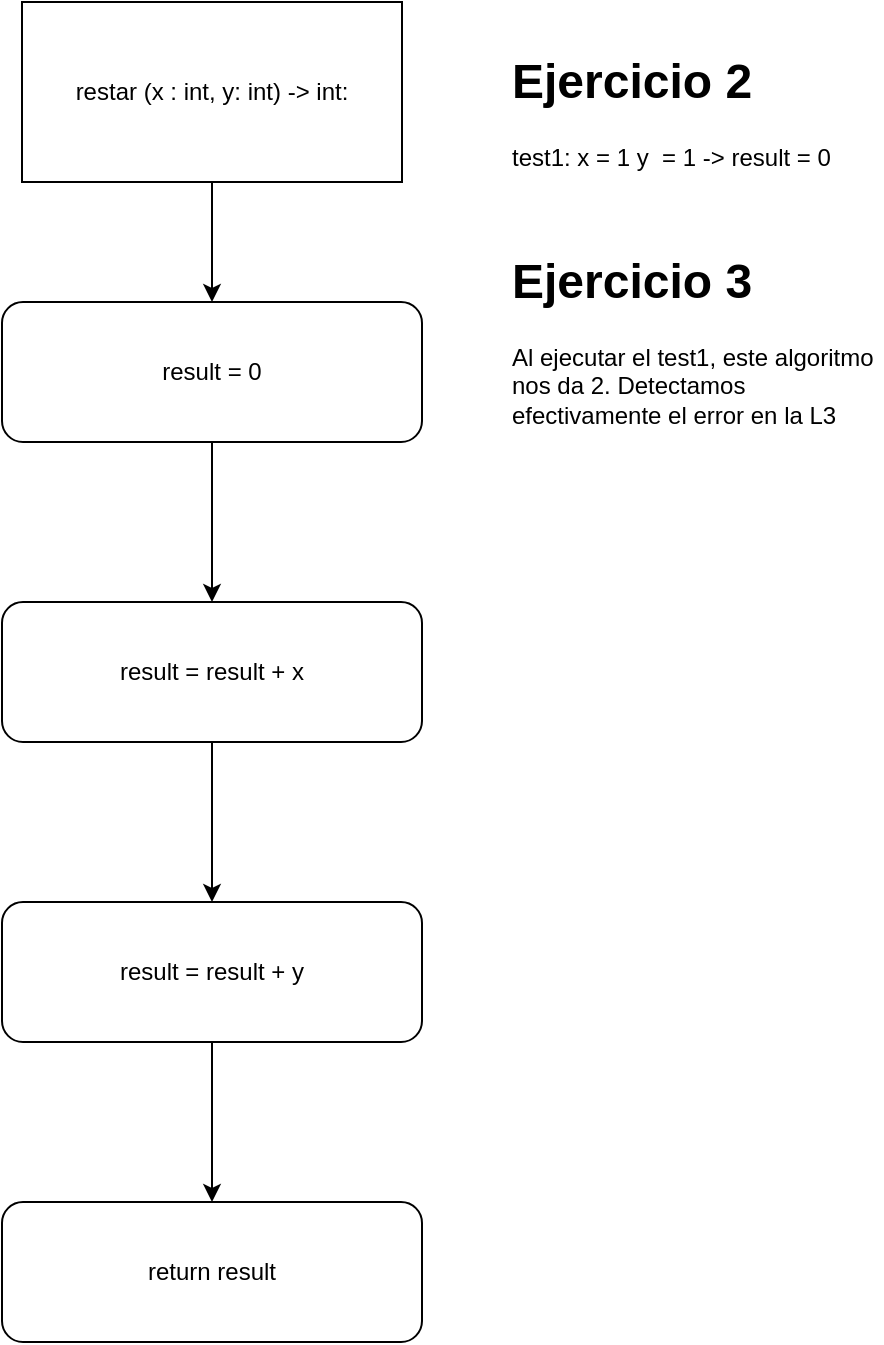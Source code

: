 <mxfile version="21.2.8" type="device">
  <diagram id="C5RBs43oDa-KdzZeNtuy" name="Page-1">
    <mxGraphModel dx="462" dy="822" grid="1" gridSize="10" guides="1" tooltips="1" connect="1" arrows="1" fold="1" page="1" pageScale="1" pageWidth="827" pageHeight="1169" math="0" shadow="0">
      <root>
        <mxCell id="WIyWlLk6GJQsqaUBKTNV-0" />
        <mxCell id="WIyWlLk6GJQsqaUBKTNV-1" parent="WIyWlLk6GJQsqaUBKTNV-0" />
        <mxCell id="Mwe7GgveKDj1-RRzGcKP-4" style="edgeStyle=orthogonalEdgeStyle;rounded=0;orthogonalLoop=1;jettySize=auto;html=1;exitX=0.5;exitY=1;exitDx=0;exitDy=0;" edge="1" parent="WIyWlLk6GJQsqaUBKTNV-1" source="Mwe7GgveKDj1-RRzGcKP-0">
          <mxGeometry relative="1" as="geometry">
            <mxPoint x="445" y="410" as="targetPoint" />
          </mxGeometry>
        </mxCell>
        <mxCell id="Mwe7GgveKDj1-RRzGcKP-0" value="restar (x : int, y: int) -&amp;gt; int:" style="rounded=0;whiteSpace=wrap;html=1;" vertex="1" parent="WIyWlLk6GJQsqaUBKTNV-1">
          <mxGeometry x="350" y="260" width="190" height="90" as="geometry" />
        </mxCell>
        <mxCell id="Mwe7GgveKDj1-RRzGcKP-8" value="" style="edgeStyle=orthogonalEdgeStyle;rounded=0;orthogonalLoop=1;jettySize=auto;html=1;" edge="1" parent="WIyWlLk6GJQsqaUBKTNV-1" source="Mwe7GgveKDj1-RRzGcKP-5" target="Mwe7GgveKDj1-RRzGcKP-7">
          <mxGeometry relative="1" as="geometry" />
        </mxCell>
        <mxCell id="Mwe7GgveKDj1-RRzGcKP-5" value="result = 0" style="rounded=1;whiteSpace=wrap;html=1;" vertex="1" parent="WIyWlLk6GJQsqaUBKTNV-1">
          <mxGeometry x="340" y="410" width="210" height="70" as="geometry" />
        </mxCell>
        <mxCell id="Mwe7GgveKDj1-RRzGcKP-10" value="" style="edgeStyle=orthogonalEdgeStyle;rounded=0;orthogonalLoop=1;jettySize=auto;html=1;" edge="1" parent="WIyWlLk6GJQsqaUBKTNV-1" source="Mwe7GgveKDj1-RRzGcKP-7" target="Mwe7GgveKDj1-RRzGcKP-9">
          <mxGeometry relative="1" as="geometry" />
        </mxCell>
        <mxCell id="Mwe7GgveKDj1-RRzGcKP-7" value="result = result + x" style="rounded=1;whiteSpace=wrap;html=1;" vertex="1" parent="WIyWlLk6GJQsqaUBKTNV-1">
          <mxGeometry x="340" y="560" width="210" height="70" as="geometry" />
        </mxCell>
        <mxCell id="Mwe7GgveKDj1-RRzGcKP-12" value="" style="edgeStyle=orthogonalEdgeStyle;rounded=0;orthogonalLoop=1;jettySize=auto;html=1;" edge="1" parent="WIyWlLk6GJQsqaUBKTNV-1" source="Mwe7GgveKDj1-RRzGcKP-9" target="Mwe7GgveKDj1-RRzGcKP-11">
          <mxGeometry relative="1" as="geometry" />
        </mxCell>
        <mxCell id="Mwe7GgveKDj1-RRzGcKP-9" value="result = result + y" style="rounded=1;whiteSpace=wrap;html=1;" vertex="1" parent="WIyWlLk6GJQsqaUBKTNV-1">
          <mxGeometry x="340" y="710" width="210" height="70" as="geometry" />
        </mxCell>
        <mxCell id="Mwe7GgveKDj1-RRzGcKP-11" value="return result" style="rounded=1;whiteSpace=wrap;html=1;" vertex="1" parent="WIyWlLk6GJQsqaUBKTNV-1">
          <mxGeometry x="340" y="860" width="210" height="70" as="geometry" />
        </mxCell>
        <mxCell id="Mwe7GgveKDj1-RRzGcKP-13" value="&lt;h1&gt;Ejercicio 2&lt;/h1&gt;&lt;div&gt;test1: x = 1 y&amp;nbsp; = 1 -&amp;gt; result = 0&lt;/div&gt;&lt;div&gt;&lt;br&gt;&lt;/div&gt;&lt;div&gt;&lt;br&gt;&lt;/div&gt;" style="text;html=1;strokeColor=none;fillColor=none;spacing=5;spacingTop=-20;whiteSpace=wrap;overflow=hidden;rounded=0;" vertex="1" parent="WIyWlLk6GJQsqaUBKTNV-1">
          <mxGeometry x="590" y="280" width="190" height="70" as="geometry" />
        </mxCell>
        <mxCell id="Mwe7GgveKDj1-RRzGcKP-14" value="&lt;h1&gt;Ejercicio 3&lt;/h1&gt;&lt;div&gt;Al ejecutar el test1, este algoritmo nos da 2. Detectamos efectivamente el error en la L3&lt;/div&gt;" style="text;html=1;strokeColor=none;fillColor=none;spacing=5;spacingTop=-20;whiteSpace=wrap;overflow=hidden;rounded=0;" vertex="1" parent="WIyWlLk6GJQsqaUBKTNV-1">
          <mxGeometry x="590" y="380" width="190" height="120" as="geometry" />
        </mxCell>
      </root>
    </mxGraphModel>
  </diagram>
</mxfile>
